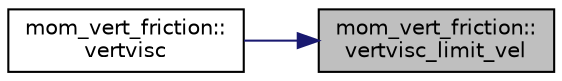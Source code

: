 digraph "mom_vert_friction::vertvisc_limit_vel"
{
 // INTERACTIVE_SVG=YES
 // LATEX_PDF_SIZE
  edge [fontname="Helvetica",fontsize="10",labelfontname="Helvetica",labelfontsize="10"];
  node [fontname="Helvetica",fontsize="10",shape=record];
  rankdir="RL";
  Node1 [label="mom_vert_friction::\lvertvisc_limit_vel",height=0.2,width=0.4,color="black", fillcolor="grey75", style="filled", fontcolor="black",tooltip="Velocity components which exceed a threshold for physically reasonable values are truncated...."];
  Node1 -> Node2 [dir="back",color="midnightblue",fontsize="10",style="solid",fontname="Helvetica"];
  Node2 [label="mom_vert_friction::\lvertvisc",height=0.2,width=0.4,color="black", fillcolor="white", style="filled",URL="$namespacemom__vert__friction.html#a8f1a390fa24fbe985068fed9ac26873c",tooltip="Perform a fully implicit vertical diffusion of momentum. Stress top and bottom boundary conditions ar..."];
}

